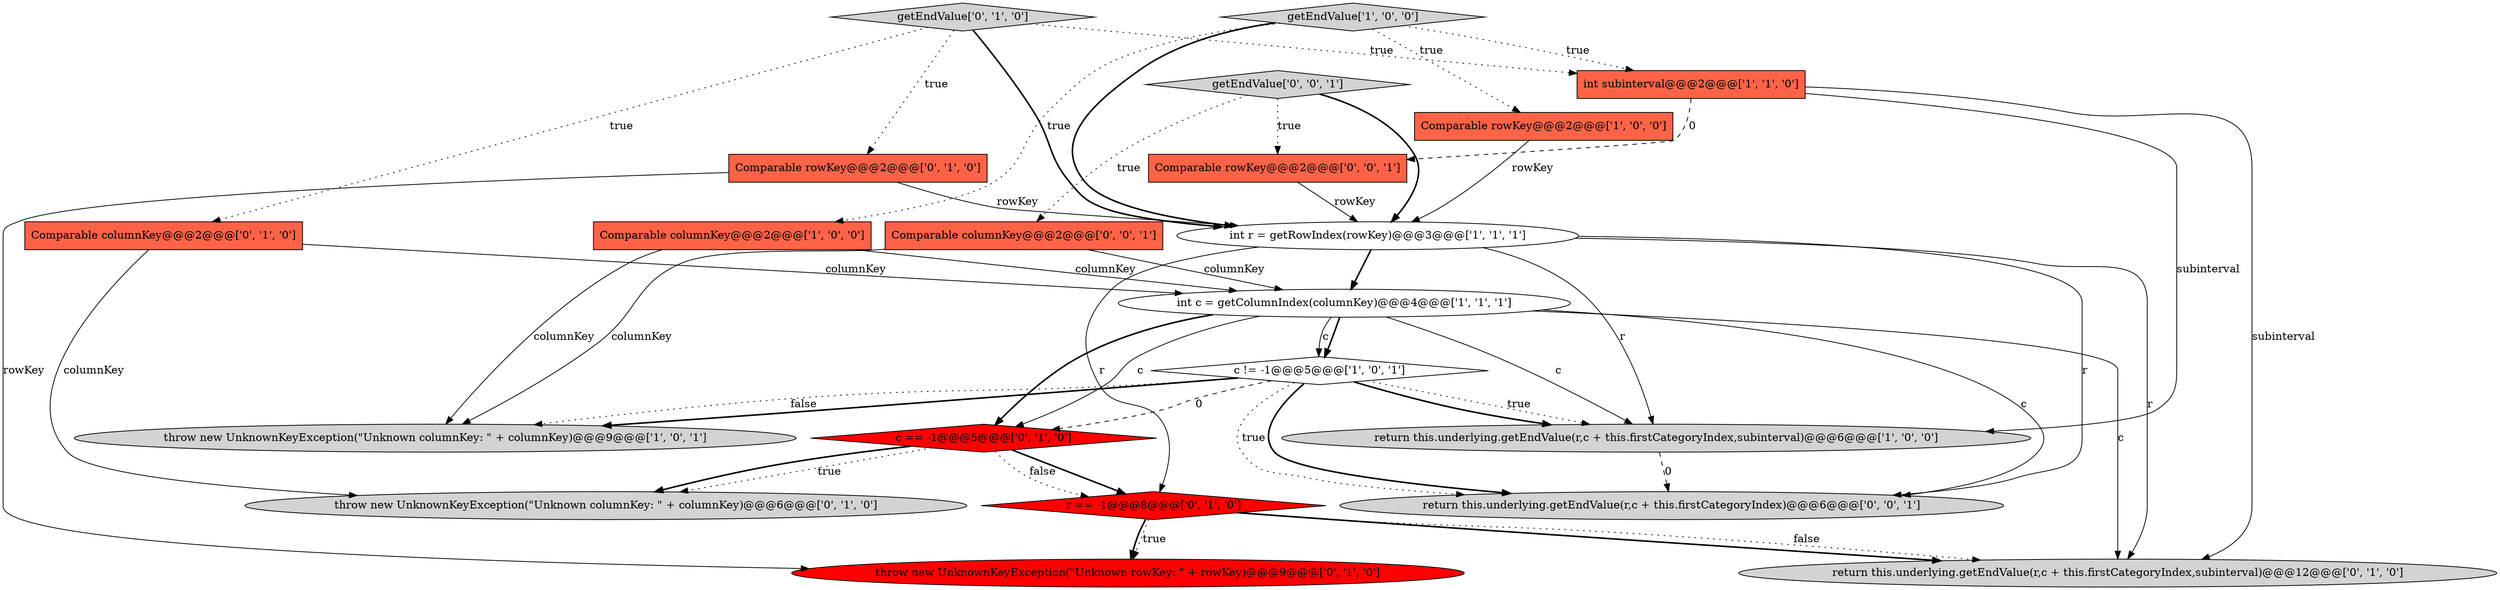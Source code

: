 digraph {
1 [style = filled, label = "throw new UnknownKeyException(\"Unknown columnKey: \" + columnKey)@@@9@@@['1', '0', '1']", fillcolor = lightgray, shape = ellipse image = "AAA0AAABBB1BBB"];
4 [style = filled, label = "Comparable columnKey@@@2@@@['1', '0', '0']", fillcolor = tomato, shape = box image = "AAA0AAABBB1BBB"];
6 [style = filled, label = "c != -1@@@5@@@['1', '0', '1']", fillcolor = white, shape = diamond image = "AAA0AAABBB1BBB"];
0 [style = filled, label = "Comparable rowKey@@@2@@@['1', '0', '0']", fillcolor = tomato, shape = box image = "AAA0AAABBB1BBB"];
9 [style = filled, label = "Comparable columnKey@@@2@@@['0', '1', '0']", fillcolor = tomato, shape = box image = "AAA0AAABBB2BBB"];
11 [style = filled, label = "r == -1@@@8@@@['0', '1', '0']", fillcolor = red, shape = diamond image = "AAA1AAABBB2BBB"];
19 [style = filled, label = "getEndValue['0', '0', '1']", fillcolor = lightgray, shape = diamond image = "AAA0AAABBB3BBB"];
7 [style = filled, label = "return this.underlying.getEndValue(r,c + this.firstCategoryIndex,subinterval)@@@6@@@['1', '0', '0']", fillcolor = lightgray, shape = ellipse image = "AAA0AAABBB1BBB"];
15 [style = filled, label = "getEndValue['0', '1', '0']", fillcolor = lightgray, shape = diamond image = "AAA0AAABBB2BBB"];
13 [style = filled, label = "return this.underlying.getEndValue(r,c + this.firstCategoryIndex,subinterval)@@@12@@@['0', '1', '0']", fillcolor = lightgray, shape = ellipse image = "AAA0AAABBB2BBB"];
17 [style = filled, label = "Comparable columnKey@@@2@@@['0', '0', '1']", fillcolor = tomato, shape = box image = "AAA0AAABBB3BBB"];
18 [style = filled, label = "return this.underlying.getEndValue(r,c + this.firstCategoryIndex)@@@6@@@['0', '0', '1']", fillcolor = lightgray, shape = ellipse image = "AAA0AAABBB3BBB"];
14 [style = filled, label = "Comparable rowKey@@@2@@@['0', '1', '0']", fillcolor = tomato, shape = box image = "AAA0AAABBB2BBB"];
8 [style = filled, label = "int r = getRowIndex(rowKey)@@@3@@@['1', '1', '1']", fillcolor = white, shape = ellipse image = "AAA0AAABBB1BBB"];
12 [style = filled, label = "throw new UnknownKeyException(\"Unknown columnKey: \" + columnKey)@@@6@@@['0', '1', '0']", fillcolor = lightgray, shape = ellipse image = "AAA0AAABBB2BBB"];
2 [style = filled, label = "getEndValue['1', '0', '0']", fillcolor = lightgray, shape = diamond image = "AAA0AAABBB1BBB"];
3 [style = filled, label = "int c = getColumnIndex(columnKey)@@@4@@@['1', '1', '1']", fillcolor = white, shape = ellipse image = "AAA0AAABBB1BBB"];
10 [style = filled, label = "c == -1@@@5@@@['0', '1', '0']", fillcolor = red, shape = diamond image = "AAA1AAABBB2BBB"];
16 [style = filled, label = "throw new UnknownKeyException(\"Unknown rowKey: \" + rowKey)@@@9@@@['0', '1', '0']", fillcolor = red, shape = ellipse image = "AAA1AAABBB2BBB"];
20 [style = filled, label = "Comparable rowKey@@@2@@@['0', '0', '1']", fillcolor = tomato, shape = box image = "AAA0AAABBB3BBB"];
5 [style = filled, label = "int subinterval@@@2@@@['1', '1', '0']", fillcolor = tomato, shape = box image = "AAA0AAABBB1BBB"];
15->5 [style = dotted, label="true"];
11->16 [style = bold, label=""];
10->12 [style = dotted, label="true"];
4->1 [style = solid, label="columnKey"];
2->0 [style = dotted, label="true"];
7->18 [style = dashed, label="0"];
3->13 [style = solid, label="c"];
14->8 [style = solid, label="rowKey"];
19->17 [style = dotted, label="true"];
3->7 [style = solid, label="c"];
20->8 [style = solid, label="rowKey"];
6->18 [style = bold, label=""];
19->20 [style = dotted, label="true"];
8->3 [style = bold, label=""];
3->6 [style = bold, label=""];
8->13 [style = solid, label="r"];
5->13 [style = solid, label="subinterval"];
17->3 [style = solid, label="columnKey"];
15->14 [style = dotted, label="true"];
17->1 [style = solid, label="columnKey"];
19->8 [style = bold, label=""];
3->6 [style = solid, label="c"];
15->9 [style = dotted, label="true"];
3->10 [style = solid, label="c"];
6->10 [style = dashed, label="0"];
5->20 [style = dashed, label="0"];
6->1 [style = bold, label=""];
3->10 [style = bold, label=""];
10->11 [style = bold, label=""];
10->11 [style = dotted, label="false"];
6->18 [style = dotted, label="true"];
9->12 [style = solid, label="columnKey"];
10->12 [style = bold, label=""];
14->16 [style = solid, label="rowKey"];
11->13 [style = bold, label=""];
2->4 [style = dotted, label="true"];
6->7 [style = dotted, label="true"];
11->16 [style = dotted, label="true"];
9->3 [style = solid, label="columnKey"];
8->7 [style = solid, label="r"];
3->18 [style = solid, label="c"];
4->3 [style = solid, label="columnKey"];
6->7 [style = bold, label=""];
2->5 [style = dotted, label="true"];
8->18 [style = solid, label="r"];
6->1 [style = dotted, label="false"];
15->8 [style = bold, label=""];
5->7 [style = solid, label="subinterval"];
2->8 [style = bold, label=""];
11->13 [style = dotted, label="false"];
8->11 [style = solid, label="r"];
0->8 [style = solid, label="rowKey"];
}
